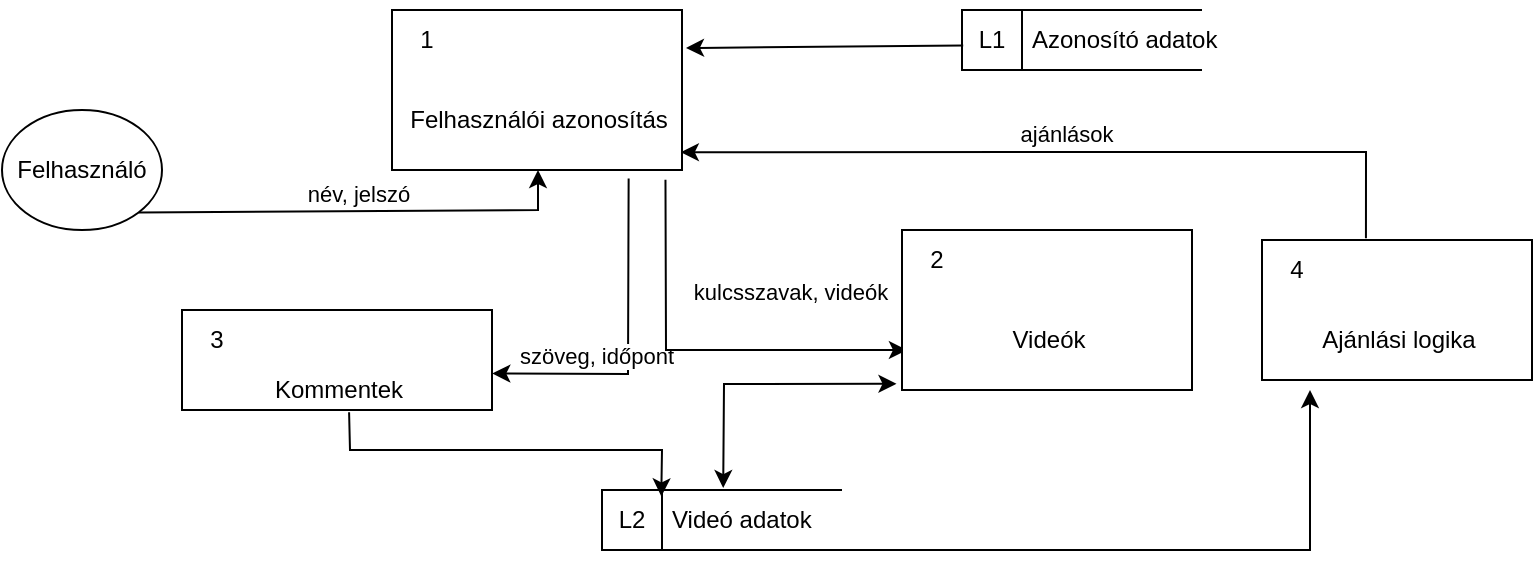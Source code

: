 <mxfile version="20.8.20" type="device"><diagram name="Page-1" id="Jc0nNTdlEJuq21S4NJPG"><mxGraphModel dx="918" dy="362" grid="1" gridSize="10" guides="1" tooltips="1" connect="1" arrows="1" fold="1" page="1" pageScale="1" pageWidth="850" pageHeight="1100" math="0" shadow="0"><root><mxCell id="0"/><mxCell id="1" parent="0"/><mxCell id="J1-T3yhbVmNMamH5GDlz-2" value="Felhasználói azonosítás" style="html=1;dashed=0;whitespace=wrap;shape=mxgraph.dfd.process;align=center;container=1;collapsible=0;spacingTop=30;" parent="1" vertex="1"><mxGeometry x="205" y="40" width="145" height="80" as="geometry"/></mxCell><mxCell id="J1-T3yhbVmNMamH5GDlz-3" value="1" style="text;html=1;strokeColor=none;fillColor=none;align=center;verticalAlign=middle;whiteSpace=wrap;rounded=0;movable=0;resizable=0;rotatable=0;cloneable=0;deletable=0;connectable=0;allowArrows=0;pointerEvents=1;" parent="J1-T3yhbVmNMamH5GDlz-2" vertex="1"><mxGeometry width="35" height="30" as="geometry"/></mxCell><mxCell id="J1-T3yhbVmNMamH5GDlz-4" value="" style="text;html=1;strokeColor=none;fillColor=none;align=left;verticalAlign=middle;whiteSpace=wrap;rounded=0;movable=0;resizable=0;connectable=0;allowArrows=0;rotatable=0;cloneable=0;deletable=0;spacingLeft=6;autosize=1;resizeWidth=0;" parent="J1-T3yhbVmNMamH5GDlz-2" vertex="1"><mxGeometry x="35" y="-5" width="50" height="40" as="geometry"/></mxCell><mxCell id="J1-T3yhbVmNMamH5GDlz-5" value="Kommentek" style="html=1;dashed=0;whitespace=wrap;shape=mxgraph.dfd.process;align=center;container=1;collapsible=0;spacingTop=30;" parent="1" vertex="1"><mxGeometry x="100" y="190" width="155" height="50" as="geometry"/></mxCell><mxCell id="J1-T3yhbVmNMamH5GDlz-6" value="3" style="text;html=1;strokeColor=none;fillColor=none;align=center;verticalAlign=middle;whiteSpace=wrap;rounded=0;movable=0;resizable=0;rotatable=0;cloneable=0;deletable=0;connectable=0;allowArrows=0;pointerEvents=1;" parent="J1-T3yhbVmNMamH5GDlz-5" vertex="1"><mxGeometry width="35" height="30" as="geometry"/></mxCell><mxCell id="J1-T3yhbVmNMamH5GDlz-7" value="" style="text;html=1;strokeColor=none;fillColor=none;align=left;verticalAlign=middle;whiteSpace=wrap;rounded=0;movable=0;resizable=0;connectable=0;allowArrows=0;rotatable=0;cloneable=0;deletable=0;spacingLeft=6;autosize=1;resizeWidth=0;" parent="J1-T3yhbVmNMamH5GDlz-5" vertex="1"><mxGeometry x="35" y="-5" width="50" height="40" as="geometry"/></mxCell><mxCell id="J1-T3yhbVmNMamH5GDlz-8" value="Ajánlási logika" style="html=1;dashed=0;whitespace=wrap;shape=mxgraph.dfd.process;align=center;container=1;collapsible=0;spacingTop=30;" parent="1" vertex="1"><mxGeometry x="640" y="155" width="135" height="70" as="geometry"/></mxCell><mxCell id="J1-T3yhbVmNMamH5GDlz-9" value="4" style="text;html=1;strokeColor=none;fillColor=none;align=center;verticalAlign=middle;whiteSpace=wrap;rounded=0;movable=0;resizable=0;rotatable=0;cloneable=0;deletable=0;connectable=0;allowArrows=0;pointerEvents=1;" parent="J1-T3yhbVmNMamH5GDlz-8" vertex="1"><mxGeometry width="35" height="30" as="geometry"/></mxCell><mxCell id="J1-T3yhbVmNMamH5GDlz-10" value="&lt;br&gt;" style="text;html=1;strokeColor=none;fillColor=none;align=left;verticalAlign=middle;whiteSpace=wrap;rounded=0;movable=0;resizable=0;connectable=0;allowArrows=0;rotatable=0;cloneable=0;deletable=0;spacingLeft=6;autosize=1;resizeWidth=0;" parent="J1-T3yhbVmNMamH5GDlz-8" vertex="1"><mxGeometry x="35" width="30" height="30" as="geometry"/></mxCell><mxCell id="J1-T3yhbVmNMamH5GDlz-18" value="szöveg, időpont" style="endArrow=classic;html=1;rounded=0;verticalAlign=bottom;entryX=1.001;entryY=0.635;entryDx=0;entryDy=0;entryPerimeter=0;exitX=0.816;exitY=1.053;exitDx=0;exitDy=0;exitPerimeter=0;" parent="1" source="J1-T3yhbVmNMamH5GDlz-2" target="J1-T3yhbVmNMamH5GDlz-5" edge="1"><mxGeometry x="0.371" width="50" height="50" relative="1" as="geometry"><mxPoint x="60" y="210" as="sourcePoint"/><mxPoint x="160" y="160" as="targetPoint"/><Array as="points"><mxPoint x="323" y="222"/></Array><mxPoint as="offset"/></mxGeometry></mxCell><mxCell id="J1-T3yhbVmNMamH5GDlz-15" value="kulcsszavak, videók" style="endArrow=classic;html=1;rounded=0;verticalAlign=bottom;entryX=0.017;entryY=0.75;entryDx=0;entryDy=0;entryPerimeter=0;exitX=0.943;exitY=1.061;exitDx=0;exitDy=0;exitPerimeter=0;" parent="1" source="J1-T3yhbVmNMamH5GDlz-2" target="J1-T3yhbVmNMamH5GDlz-23" edge="1"><mxGeometry x="0.431" y="20" width="50" height="50" relative="1" as="geometry"><mxPoint x="100" y="180" as="sourcePoint"/><mxPoint x="180" y="55" as="targetPoint"/><Array as="points"><mxPoint x="342" y="210"/></Array><mxPoint as="offset"/></mxGeometry></mxCell><mxCell id="J1-T3yhbVmNMamH5GDlz-23" value="Videók" style="html=1;dashed=0;whitespace=wrap;shape=mxgraph.dfd.process;align=center;container=1;collapsible=0;spacingTop=30;" parent="1" vertex="1"><mxGeometry x="460" y="150" width="145" height="80" as="geometry"/></mxCell><mxCell id="J1-T3yhbVmNMamH5GDlz-24" value="2" style="text;html=1;strokeColor=none;fillColor=none;align=center;verticalAlign=middle;whiteSpace=wrap;rounded=0;movable=0;resizable=0;rotatable=0;cloneable=0;deletable=0;connectable=0;allowArrows=0;pointerEvents=1;" parent="J1-T3yhbVmNMamH5GDlz-23" vertex="1"><mxGeometry width="35" height="30" as="geometry"/></mxCell><mxCell id="J1-T3yhbVmNMamH5GDlz-25" value="&lt;br&gt;" style="text;html=1;strokeColor=none;fillColor=none;align=left;verticalAlign=middle;whiteSpace=wrap;rounded=0;movable=0;resizable=0;connectable=0;allowArrows=0;rotatable=0;cloneable=0;deletable=0;spacingLeft=6;autosize=1;resizeWidth=0;" parent="J1-T3yhbVmNMamH5GDlz-23" vertex="1"><mxGeometry x="35" width="30" height="30" as="geometry"/></mxCell><mxCell id="RXatwm-jTVqBhB5EpSr8-5" value="név, jelszó" style="endArrow=classic;html=1;rounded=0;verticalAlign=bottom;exitX=1;exitY=1;exitDx=0;exitDy=0;" parent="1" source="RXatwm-jTVqBhB5EpSr8-20" edge="1"><mxGeometry width="50" height="50" relative="1" as="geometry"><mxPoint x="98.88" y="138.42" as="sourcePoint"/><mxPoint x="278" y="120" as="targetPoint"/><Array as="points"><mxPoint x="278" y="140"/></Array></mxGeometry></mxCell><mxCell id="RXatwm-jTVqBhB5EpSr8-6" value="Azonosító adatok" style="html=1;dashed=0;whitespace=wrap;shape=mxgraph.dfd.dataStoreID;align=left;spacingLeft=33;container=1;collapsible=0;autosize=0;" parent="1" vertex="1"><mxGeometry x="490" y="40" width="120" height="30" as="geometry"/></mxCell><mxCell id="RXatwm-jTVqBhB5EpSr8-7" value="L1" style="text;html=1;strokeColor=none;fillColor=none;align=center;verticalAlign=middle;whiteSpace=wrap;rounded=0;movable=0;resizable=0;rotatable=0;cloneable=0;deletable=0;allowArrows=0;connectable=0;" parent="RXatwm-jTVqBhB5EpSr8-6" vertex="1"><mxGeometry width="30" height="30" as="geometry"/></mxCell><mxCell id="RXatwm-jTVqBhB5EpSr8-8" value="" style="endArrow=classic;html=1;rounded=0;verticalAlign=bottom;exitX=0.005;exitY=0.593;exitDx=0;exitDy=0;exitPerimeter=0;" parent="1" source="RXatwm-jTVqBhB5EpSr8-6" edge="1"><mxGeometry width="50" height="50" relative="1" as="geometry"><mxPoint x="360" y="150" as="sourcePoint"/><mxPoint x="352" y="59" as="targetPoint"/></mxGeometry></mxCell><mxCell id="RXatwm-jTVqBhB5EpSr8-11" value="ajánlások" style="endArrow=classic;html=1;rounded=0;verticalAlign=bottom;entryX=0.996;entryY=0.889;entryDx=0;entryDy=0;entryPerimeter=0;exitX=0.385;exitY=-0.012;exitDx=0;exitDy=0;exitPerimeter=0;" parent="1" source="J1-T3yhbVmNMamH5GDlz-8" target="J1-T3yhbVmNMamH5GDlz-2" edge="1"><mxGeometry width="50" height="50" relative="1" as="geometry"><mxPoint x="310" y="120" as="sourcePoint"/><mxPoint x="480" y="150" as="targetPoint"/><Array as="points"><mxPoint x="692" y="111"/></Array></mxGeometry></mxCell><mxCell id="RXatwm-jTVqBhB5EpSr8-12" value="Videó adatok" style="html=1;dashed=0;whitespace=wrap;shape=mxgraph.dfd.dataStoreID;align=left;spacingLeft=33;container=1;collapsible=0;autosize=0;" parent="1" vertex="1"><mxGeometry x="310" y="280" width="120" height="30" as="geometry"/></mxCell><mxCell id="RXatwm-jTVqBhB5EpSr8-13" value="L2" style="text;html=1;strokeColor=none;fillColor=none;align=center;verticalAlign=middle;whiteSpace=wrap;rounded=0;movable=0;resizable=0;rotatable=0;cloneable=0;deletable=0;allowArrows=0;connectable=0;" parent="RXatwm-jTVqBhB5EpSr8-12" vertex="1"><mxGeometry width="30" height="30" as="geometry"/></mxCell><mxCell id="RXatwm-jTVqBhB5EpSr8-15" value="" style="endArrow=classic;startArrow=classic;html=1;rounded=0;verticalAlign=bottom;exitX=0.505;exitY=-0.033;exitDx=0;exitDy=0;exitPerimeter=0;entryX=-0.019;entryY=0.961;entryDx=0;entryDy=0;entryPerimeter=0;" parent="1" source="RXatwm-jTVqBhB5EpSr8-12" target="J1-T3yhbVmNMamH5GDlz-23" edge="1"><mxGeometry width="50" height="50" relative="1" as="geometry"><mxPoint x="360" y="150" as="sourcePoint"/><mxPoint x="480" y="150" as="targetPoint"/><Array as="points"><mxPoint x="371" y="227"/></Array></mxGeometry></mxCell><mxCell id="RXatwm-jTVqBhB5EpSr8-16" value="" style="endArrow=classic;html=1;rounded=0;verticalAlign=bottom;exitX=1;exitY=1;exitDx=0;exitDy=0;exitPerimeter=0;" parent="1" source="RXatwm-jTVqBhB5EpSr8-12" edge="1"><mxGeometry width="50" height="50" relative="1" as="geometry"><mxPoint x="360" y="150" as="sourcePoint"/><mxPoint x="664" y="230" as="targetPoint"/><Array as="points"><mxPoint x="664" y="310"/></Array></mxGeometry></mxCell><mxCell id="RXatwm-jTVqBhB5EpSr8-20" value="Felhasználó" style="ellipse;whiteSpace=wrap;html=1;" parent="1" vertex="1"><mxGeometry x="10" y="90" width="80" height="60" as="geometry"/></mxCell><mxCell id="RXatwm-jTVqBhB5EpSr8-28" value="" style="endArrow=classic;html=1;rounded=0;verticalAlign=bottom;exitX=0.539;exitY=1.023;exitDx=0;exitDy=0;exitPerimeter=0;entryX=0.247;entryY=0.107;entryDx=0;entryDy=0;entryPerimeter=0;" parent="1" source="J1-T3yhbVmNMamH5GDlz-5" target="RXatwm-jTVqBhB5EpSr8-12" edge="1"><mxGeometry width="50" height="50" relative="1" as="geometry"><mxPoint x="400" y="150" as="sourcePoint"/><mxPoint x="520" y="150" as="targetPoint"/><Array as="points"><mxPoint x="184" y="260"/><mxPoint x="340" y="260"/></Array></mxGeometry></mxCell></root></mxGraphModel></diagram></mxfile>